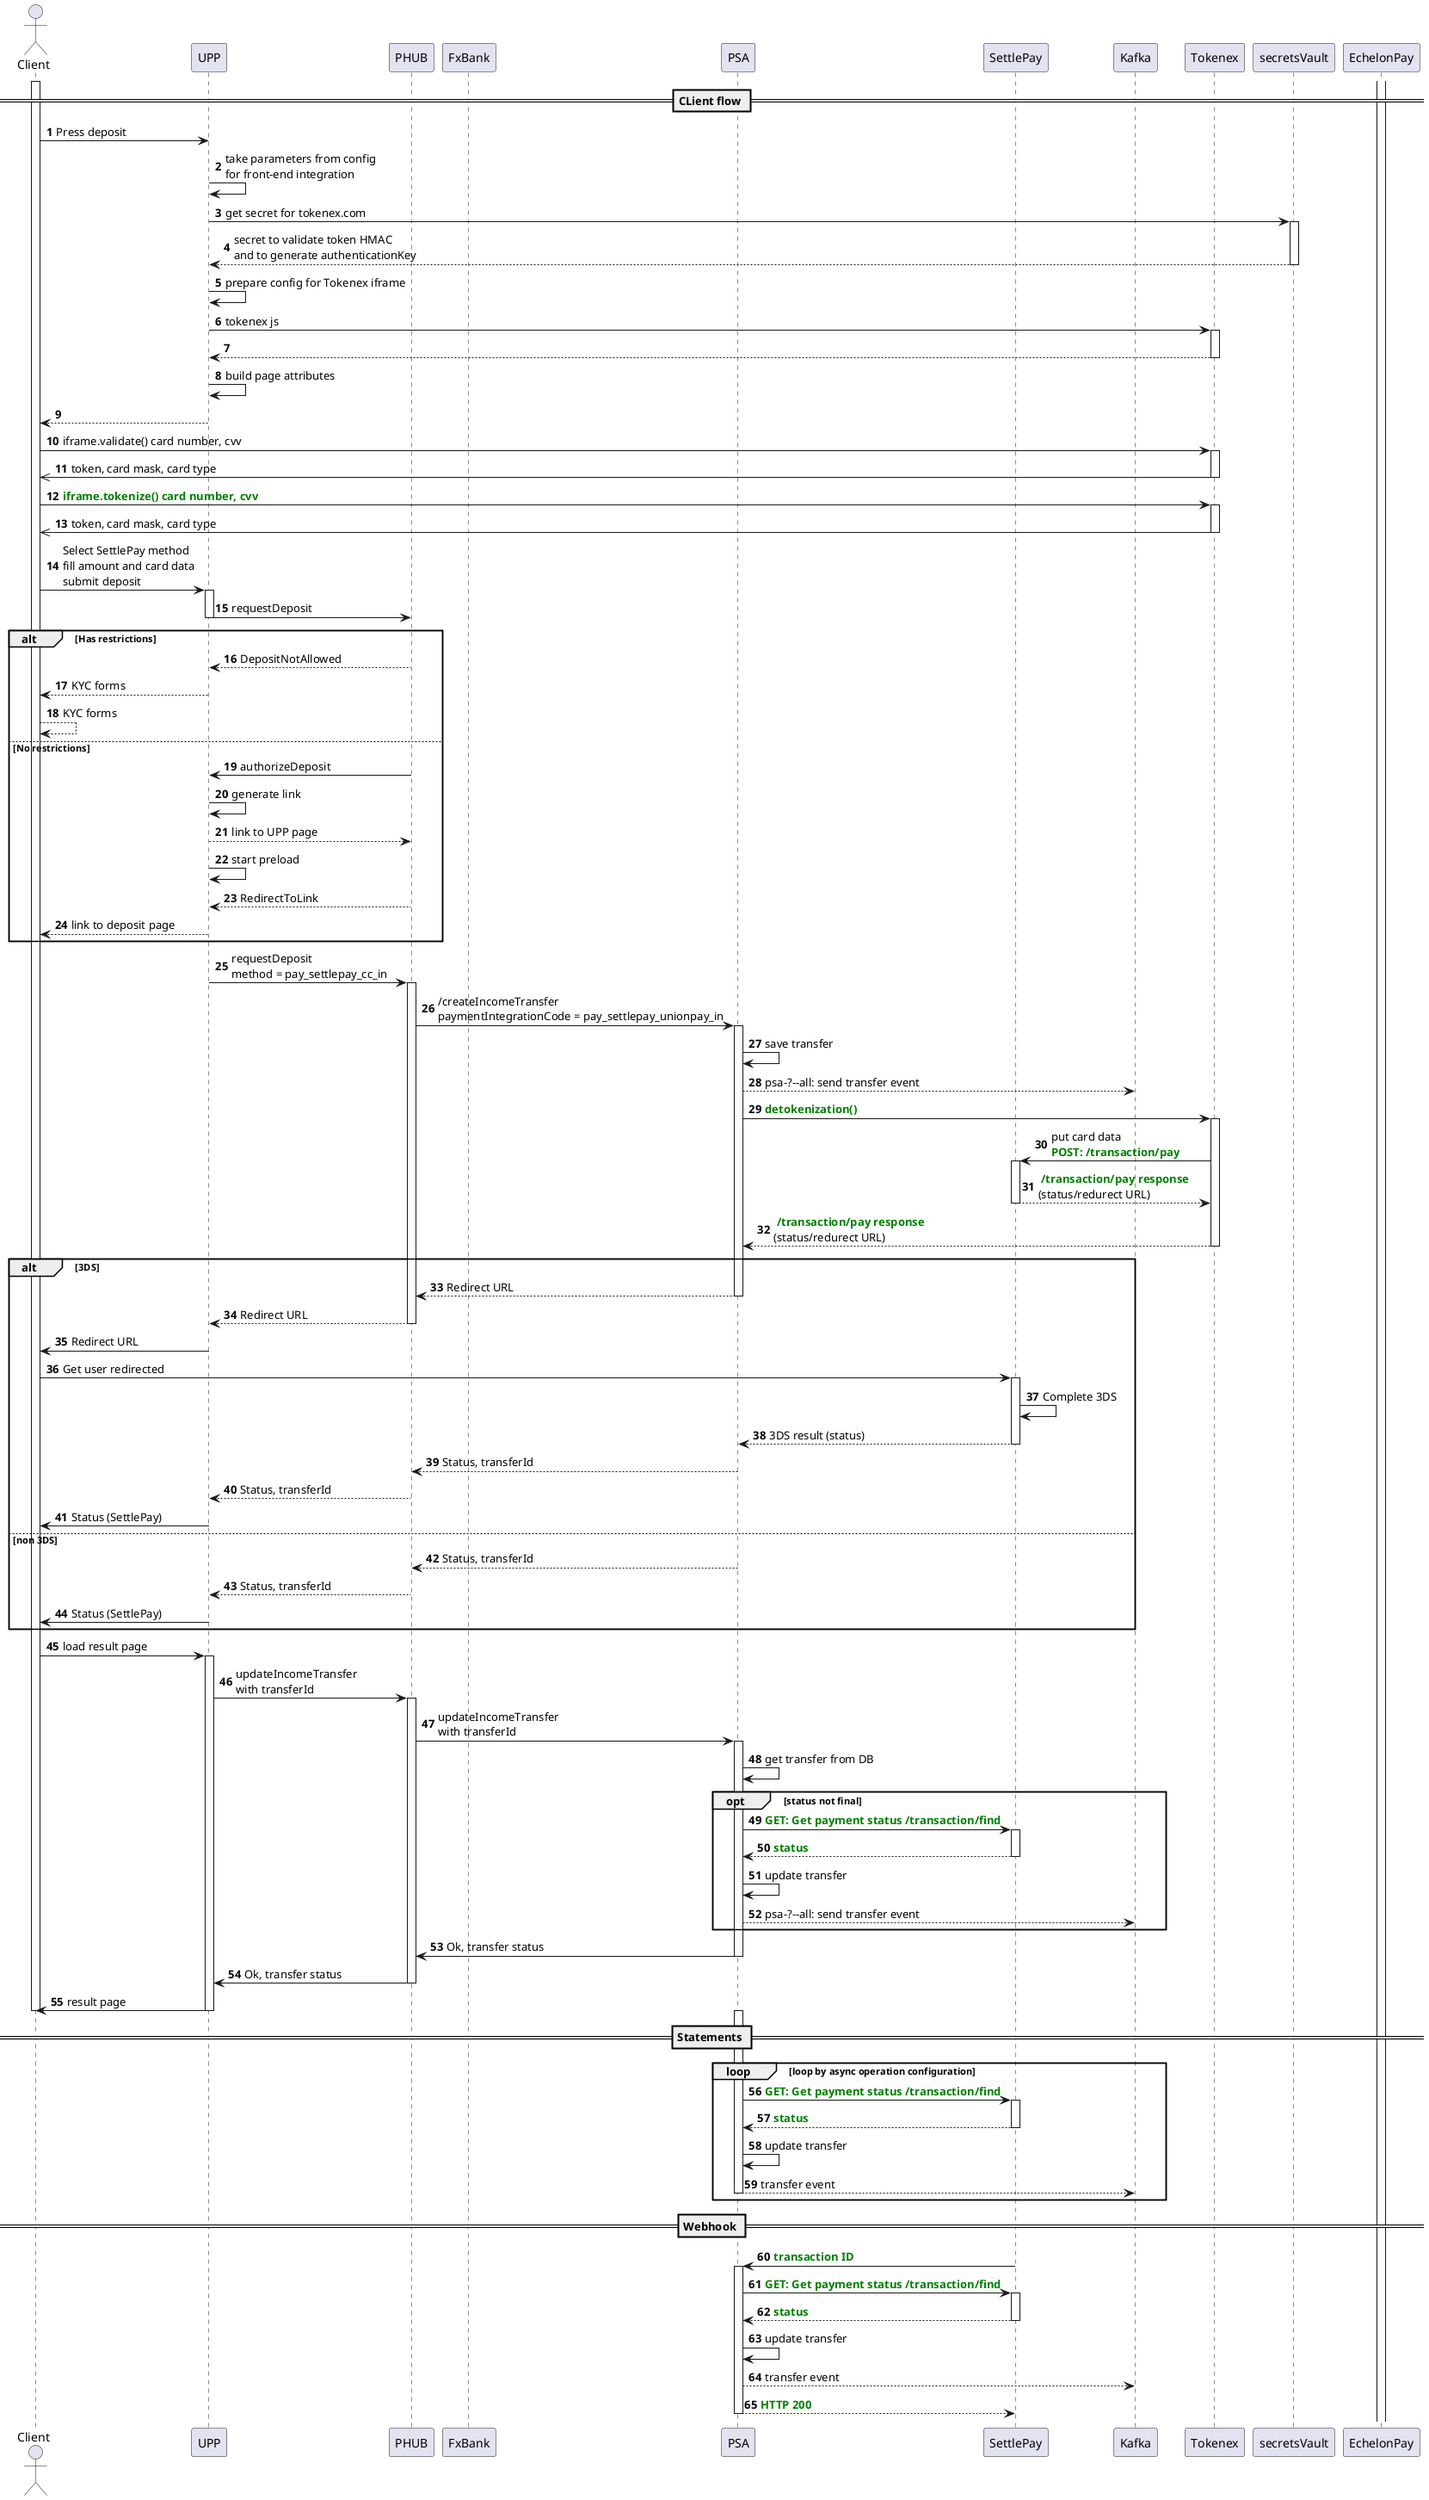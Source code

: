 @startuml
autonumber

actor Client
participant UPP
participant PHUB
participant FxBank
participant PSA
participant SettlePay
participant Kafka
participant Tokenex
participant secretsVault

== CLient flow ==
activate Client

Client -> UPP : Press deposit

UPP -> UPP : take parameters from config \nfor front-end integration
UPP -> secretsVault : get secret for tokenex.com
activate secretsVault
secretsVault --> UPP : secret to validate token HMAC \nand to generate authenticationKey
deactivate secretsVault
UPP -> UPP : prepare config for Tokenex iframe

UPP -> Tokenex : tokenex js
activate Tokenex
Tokenex --> UPP
deactivate Tokenex
UPP -> UPP : build page attributes
UPP ---> Client

Client -> Tokenex : iframe.validate() card number, cvv
activate Tokenex
Tokenex ->> Client: token, card mask, card type
deactivate Tokenex

Client -> Tokenex : <b><font color=green>iframe.tokenize() card number, cvv
activate Tokenex
Tokenex ->> Client: token, card mask, card type
deactivate Tokenex

Client -> UPP ++: Select SettlePay method\nfill amount and card data\nsubmit deposit

UPP -> PHUB --: requestDeposit

alt Has restrictions
PHUB --> UPP : DepositNotAllowed
UPP --> Client : KYC forms
Client --> Client : KYC forms

else No restrictions
PHUB -> UPP : authorizeDeposit
UPP -> UPP: generate link
UPP --> PHUB : link to UPP page
UPP -> UPP: start preload
PHUB --> UPP : RedirectToLink
UPP --> Client : link to deposit page
end

UPP -> PHUB ++: requestDeposit\nmethod = pay_settlepay_cc_in
PHUB -> PSA ++: /createIncomeTransfer\npaymentIntegrationCode = pay_settlepay_unionpay_in
PSA -> PSA: save transfer
PSA --> Kafka: psa-?--all: send transfer event
PSA -> Tokenex ++: <b><font color=green>detokenization()
Tokenex -> SettlePay ++: put card data \n<b><font color=green>POST: /transaction/pay
SettlePay --> Tokenex --: <b><font color=green> /transaction/pay response \n(status/redurect URL)

Tokenex --> PSA --: <b><font color=green> /transaction/pay response \n(status/redurect URL)
deactivate Tokenex

alt 3DS
    PSA --> PHUB --: Redirect URL
    PHUB --> UPP --: Redirect URL
    UPP -> Client --: Redirect URL
    Client -> SettlePay ++: Get user redirected
    SettlePay -> SettlePay : Complete 3DS
    SettlePay --> PSA --: 3DS result (status)
    PSA --> PHUB --: Status, transferId
    PHUB --> UPP --: Status, transferId
    UPP -> Client --: Status (SettlePay)

else non 3DS
    PSA --> PHUB --: Status, transferId
    PHUB --> UPP --: Status, transferId
    UPP -> Client --: Status (SettlePay)
end

Client -> UPP ++: load result page
UPP -> PHUB ++: updateIncomeTransfer\nwith transferId
PHUB -> PSA ++: updateIncomeTransfer\nwith transferId
PSA -> PSA: get transfer from DB
opt status not final
    PSA -> SettlePay ++: <b><font color=green>GET: Get payment status /transaction/find
    SettlePay --> PSA --: <b><font color=green>status
    PSA -> PSA: update transfer
    PSA --> Kafka: psa-?--all: send transfer event
end opt
PSA -> PHUB --: Ok, transfer status
PHUB -> UPP --: Ok, transfer status
UPP -> Client --: result page
deactivate Client

== Statements ==
    activate PSA
    loop loop by async operation configuration
    PSA -> SettlePay ++: <b><font color=green>GET: Get payment status /transaction/find
    SettlePay --> PSA --: <b><font color=green>status
    PSA -> PSA: update transfer
    PSA --> Kafka: transfer event
    deactivate PSA
end loop

== Webhook ==
activate EchelonPay
SettlePay -> PSA ++: <b><font color=green>transaction ID
PSA -> SettlePay ++: <b><font color=green>GET: Get payment status /transaction/find
SettlePay --> PSA --: <b><font color=green>status
PSA -> PSA: update transfer
PSA --> Kafka: transfer event
PSA --> SettlePay--: <b><font color=green>HTTP 200
deactivate SettlePay


@enduml